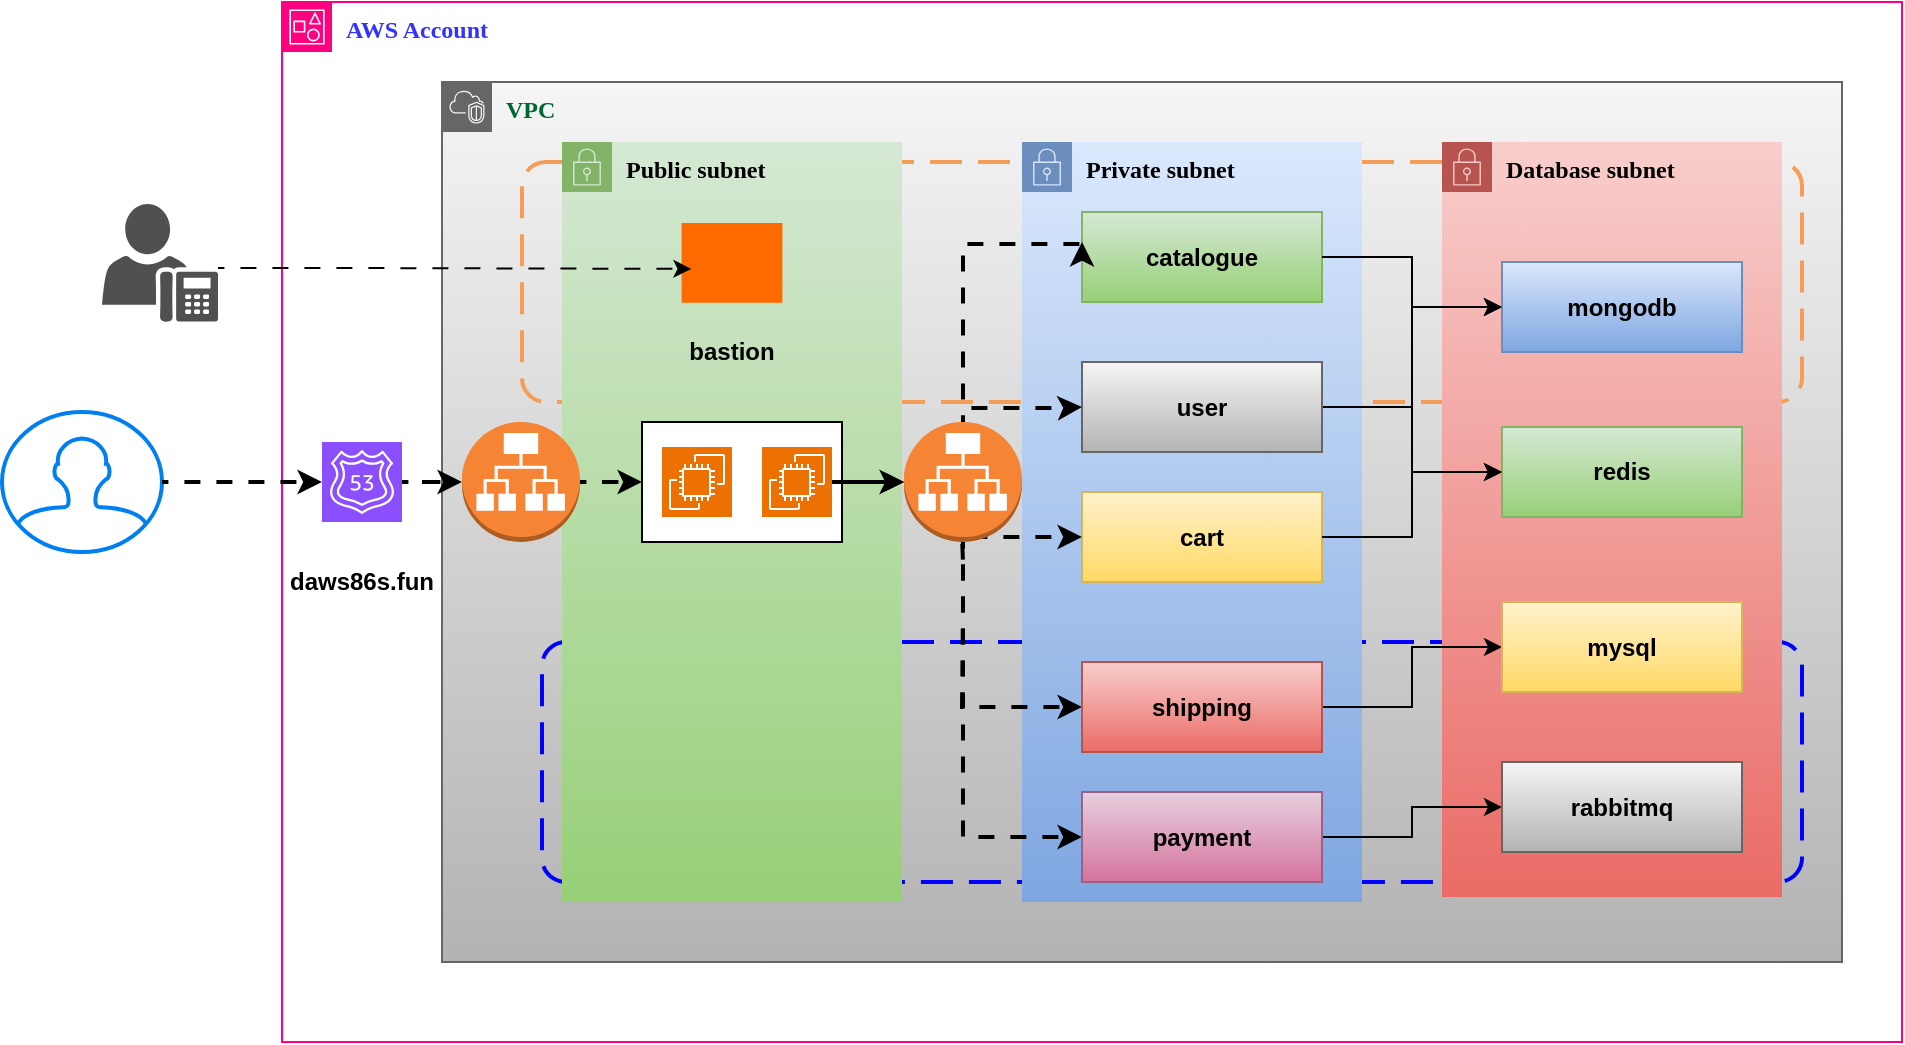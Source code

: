 <mxfile version="28.2.8">
  <diagram name="Page-1" id="GpPFGP3yga9tD4kGkA4m">
    <mxGraphModel dx="1795" dy="563" grid="1" gridSize="10" guides="1" tooltips="1" connect="1" arrows="1" fold="1" page="1" pageScale="1" pageWidth="850" pageHeight="1100" math="0" shadow="0">
      <root>
        <mxCell id="0" />
        <mxCell id="1" parent="0" />
        <mxCell id="2zegyBKfFP5WF218XvZV-1" value="&lt;b&gt;&lt;font face=&quot;Comic Sans MS&quot; style=&quot;color: rgb(51, 51, 255);&quot;&gt;AWS Account&lt;/font&gt;&lt;/b&gt;" style="points=[[0,0],[0.25,0],[0.5,0],[0.75,0],[1,0],[1,0.25],[1,0.5],[1,0.75],[1,1],[0.75,1],[0.5,1],[0.25,1],[0,1],[0,0.75],[0,0.5],[0,0.25]];outlineConnect=0;html=1;whiteSpace=wrap;fontSize=12;fontStyle=0;container=1;pointerEvents=0;collapsible=0;recursiveResize=0;shape=mxgraph.aws4.group;grIcon=mxgraph.aws4.group_account;verticalAlign=top;align=left;spacingLeft=30;dashed=0;strokeColor=#FF0080;" vertex="1" parent="1">
          <mxGeometry x="40" y="40" width="810" height="520" as="geometry" />
        </mxCell>
        <mxCell id="2zegyBKfFP5WF218XvZV-9" value="" style="sketch=0;points=[[0,0,0],[0.25,0,0],[0.5,0,0],[0.75,0,0],[1,0,0],[0,1,0],[0.25,1,0],[0.5,1,0],[0.75,1,0],[1,1,0],[0,0.25,0],[0,0.5,0],[0,0.75,0],[1,0.25,0],[1,0.5,0],[1,0.75,0]];outlineConnect=0;fontColor=#232F3E;fillColor=#8C4FFF;strokeColor=#ffffff;dashed=0;verticalLabelPosition=bottom;verticalAlign=top;align=center;html=1;fontSize=12;fontStyle=0;aspect=fixed;shape=mxgraph.aws4.resourceIcon;resIcon=mxgraph.aws4.route_53;" vertex="1" parent="2zegyBKfFP5WF218XvZV-1">
          <mxGeometry x="20" y="220" width="40" height="40" as="geometry" />
        </mxCell>
        <mxCell id="2zegyBKfFP5WF218XvZV-14" value="&lt;b&gt;daws86s.fun&lt;/b&gt;" style="text;html=1;whiteSpace=wrap;strokeColor=none;fillColor=none;align=center;verticalAlign=middle;rounded=0;" vertex="1" parent="2zegyBKfFP5WF218XvZV-1">
          <mxGeometry x="10" y="275" width="60" height="30" as="geometry" />
        </mxCell>
        <mxCell id="2zegyBKfFP5WF218XvZV-2" value="&lt;font face=&quot;Comic Sans MS&quot; style=&quot;color: rgb(0, 102, 51);&quot;&gt;&lt;b&gt;VPC&lt;/b&gt;&lt;/font&gt;" style="points=[[0,0],[0.25,0],[0.5,0],[0.75,0],[1,0],[1,0.25],[1,0.5],[1,0.75],[1,1],[0.75,1],[0.5,1],[0.25,1],[0,1],[0,0.75],[0,0.5],[0,0.25]];outlineConnect=0;gradientColor=#b3b3b3;html=1;whiteSpace=wrap;fontSize=12;fontStyle=0;container=1;pointerEvents=0;collapsible=0;recursiveResize=0;shape=mxgraph.aws4.group;grIcon=mxgraph.aws4.group_vpc2;strokeColor=#666666;fillColor=#f5f5f5;verticalAlign=top;align=left;spacingLeft=30;dashed=0;" vertex="1" parent="1">
          <mxGeometry x="120" y="80" width="700" height="440" as="geometry" />
        </mxCell>
        <mxCell id="2zegyBKfFP5WF218XvZV-3" value="" style="rounded=1;arcSize=10;dashed=1;strokeColor=#F59D56;fillColor=none;gradientColor=none;dashPattern=8 4;strokeWidth=2;" vertex="1" parent="2zegyBKfFP5WF218XvZV-2">
          <mxGeometry x="40" y="40" width="640" height="120" as="geometry" />
        </mxCell>
        <mxCell id="2zegyBKfFP5WF218XvZV-24" value="" style="edgeStyle=orthogonalEdgeStyle;rounded=0;orthogonalLoop=1;jettySize=auto;html=1;" edge="1" parent="2zegyBKfFP5WF218XvZV-2" source="2zegyBKfFP5WF218XvZV-4" target="2zegyBKfFP5WF218XvZV-23">
          <mxGeometry relative="1" as="geometry" />
        </mxCell>
        <mxCell id="2zegyBKfFP5WF218XvZV-4" value="" style="rounded=1;arcSize=10;dashed=1;strokeColor=#0000FF;fillColor=none;gradientColor=none;dashPattern=8 4;strokeWidth=2;" vertex="1" parent="2zegyBKfFP5WF218XvZV-2">
          <mxGeometry x="50" y="280" width="630" height="120" as="geometry" />
        </mxCell>
        <mxCell id="2zegyBKfFP5WF218XvZV-5" value="&lt;b&gt;&lt;font face=&quot;Comic Sans MS&quot;&gt;Public subnet&lt;/font&gt;&lt;/b&gt;" style="points=[[0,0],[0.25,0],[0.5,0],[0.75,0],[1,0],[1,0.25],[1,0.5],[1,0.75],[1,1],[0.75,1],[0.5,1],[0.25,1],[0,1],[0,0.75],[0,0.5],[0,0.25]];outlineConnect=0;gradientColor=#97d077;html=1;whiteSpace=wrap;fontSize=12;fontStyle=0;container=1;pointerEvents=0;collapsible=0;recursiveResize=0;shape=mxgraph.aws4.group;grIcon=mxgraph.aws4.group_security_group;grStroke=0;strokeColor=#82b366;fillColor=#d5e8d4;verticalAlign=top;align=left;spacingLeft=30;dashed=0;" vertex="1" parent="2zegyBKfFP5WF218XvZV-2">
          <mxGeometry x="60" y="30" width="170" height="380" as="geometry" />
        </mxCell>
        <mxCell id="2zegyBKfFP5WF218XvZV-15" value="" style="rounded=0;whiteSpace=wrap;html=1;" vertex="1" parent="2zegyBKfFP5WF218XvZV-5">
          <mxGeometry x="40" y="140" width="100" height="60" as="geometry" />
        </mxCell>
        <mxCell id="2zegyBKfFP5WF218XvZV-16" value="" style="sketch=0;points=[[0,0,0],[0.25,0,0],[0.5,0,0],[0.75,0,0],[1,0,0],[0,1,0],[0.25,1,0],[0.5,1,0],[0.75,1,0],[1,1,0],[0,0.25,0],[0,0.5,0],[0,0.75,0],[1,0.25,0],[1,0.5,0],[1,0.75,0]];outlineConnect=0;fontColor=#232F3E;fillColor=#ED7100;strokeColor=#ffffff;dashed=0;verticalLabelPosition=bottom;verticalAlign=top;align=center;html=1;fontSize=12;fontStyle=0;aspect=fixed;shape=mxgraph.aws4.resourceIcon;resIcon=mxgraph.aws4.ec2;" vertex="1" parent="2zegyBKfFP5WF218XvZV-5">
          <mxGeometry x="50" y="152.5" width="35" height="35" as="geometry" />
        </mxCell>
        <mxCell id="2zegyBKfFP5WF218XvZV-17" value="" style="sketch=0;points=[[0,0,0],[0.25,0,0],[0.5,0,0],[0.75,0,0],[1,0,0],[0,1,0],[0.25,1,0],[0.5,1,0],[0.75,1,0],[1,1,0],[0,0.25,0],[0,0.5,0],[0,0.75,0],[1,0.25,0],[1,0.5,0],[1,0.75,0]];outlineConnect=0;fontColor=#232F3E;fillColor=#ED7100;strokeColor=#ffffff;dashed=0;verticalLabelPosition=bottom;verticalAlign=top;align=center;html=1;fontSize=12;fontStyle=0;aspect=fixed;shape=mxgraph.aws4.resourceIcon;resIcon=mxgraph.aws4.ec2;" vertex="1" parent="2zegyBKfFP5WF218XvZV-5">
          <mxGeometry x="100" y="152.5" width="35" height="35" as="geometry" />
        </mxCell>
        <mxCell id="2zegyBKfFP5WF218XvZV-6" value="&lt;b&gt;&lt;font face=&quot;Comic Sans MS&quot;&gt;Private subnet&lt;/font&gt;&lt;/b&gt;" style="points=[[0,0],[0.25,0],[0.5,0],[0.75,0],[1,0],[1,0.25],[1,0.5],[1,0.75],[1,1],[0.75,1],[0.5,1],[0.25,1],[0,1],[0,0.75],[0,0.5],[0,0.25]];outlineConnect=0;gradientColor=#7ea6e0;html=1;whiteSpace=wrap;fontSize=12;fontStyle=0;container=1;pointerEvents=0;collapsible=0;recursiveResize=0;shape=mxgraph.aws4.group;grIcon=mxgraph.aws4.group_security_group;grStroke=0;strokeColor=#6c8ebf;fillColor=#dae8fc;verticalAlign=top;align=left;spacingLeft=30;dashed=0;" vertex="1" parent="2zegyBKfFP5WF218XvZV-2">
          <mxGeometry x="290" y="30" width="170" height="380" as="geometry" />
        </mxCell>
        <mxCell id="2zegyBKfFP5WF218XvZV-21" value="&lt;b&gt;catalogue&lt;/b&gt;" style="rounded=0;whiteSpace=wrap;html=1;fillColor=#d5e8d4;gradientColor=#97d077;strokeColor=#82b366;" vertex="1" parent="2zegyBKfFP5WF218XvZV-6">
          <mxGeometry x="30" y="35" width="120" height="45" as="geometry" />
        </mxCell>
        <mxCell id="2zegyBKfFP5WF218XvZV-25" value="&lt;b&gt;cart&lt;/b&gt;" style="rounded=0;whiteSpace=wrap;html=1;fillColor=#fff2cc;gradientColor=#ffd966;strokeColor=#d6b656;" vertex="1" parent="2zegyBKfFP5WF218XvZV-6">
          <mxGeometry x="30" y="175" width="120" height="45" as="geometry" />
        </mxCell>
        <mxCell id="2zegyBKfFP5WF218XvZV-7" value="&lt;b&gt;&lt;font face=&quot;Comic Sans MS&quot;&gt;Database subnet&lt;/font&gt;&lt;/b&gt;" style="points=[[0,0],[0.25,0],[0.5,0],[0.75,0],[1,0],[1,0.25],[1,0.5],[1,0.75],[1,1],[0.75,1],[0.5,1],[0.25,1],[0,1],[0,0.75],[0,0.5],[0,0.25]];outlineConnect=0;gradientColor=#ea6b66;html=1;whiteSpace=wrap;fontSize=12;fontStyle=0;container=1;pointerEvents=0;collapsible=0;recursiveResize=0;shape=mxgraph.aws4.group;grIcon=mxgraph.aws4.group_security_group;grStroke=0;strokeColor=#b85450;fillColor=#f8cecc;verticalAlign=top;align=left;spacingLeft=30;dashed=0;" vertex="1" parent="2zegyBKfFP5WF218XvZV-2">
          <mxGeometry x="500" y="30" width="170" height="377.5" as="geometry" />
        </mxCell>
        <mxCell id="2zegyBKfFP5WF218XvZV-29" value="&lt;b&gt;redis&lt;/b&gt;" style="rounded=0;whiteSpace=wrap;html=1;fillColor=#d5e8d4;gradientColor=#97d077;strokeColor=#82b366;" vertex="1" parent="2zegyBKfFP5WF218XvZV-7">
          <mxGeometry x="30" y="142.5" width="120" height="45" as="geometry" />
        </mxCell>
        <mxCell id="2zegyBKfFP5WF218XvZV-18" style="edgeStyle=orthogonalEdgeStyle;rounded=0;orthogonalLoop=1;jettySize=auto;html=1;entryX=0;entryY=0.5;entryDx=0;entryDy=0;flowAnimation=1;strokeWidth=2;" edge="1" parent="2zegyBKfFP5WF218XvZV-2" source="2zegyBKfFP5WF218XvZV-12" target="2zegyBKfFP5WF218XvZV-15">
          <mxGeometry relative="1" as="geometry" />
        </mxCell>
        <mxCell id="2zegyBKfFP5WF218XvZV-12" value="" style="outlineConnect=0;dashed=0;verticalLabelPosition=bottom;verticalAlign=top;align=center;html=1;shape=mxgraph.aws3.application_load_balancer;fillColor=#F58534;gradientColor=none;" vertex="1" parent="2zegyBKfFP5WF218XvZV-2">
          <mxGeometry x="10" y="170" width="59" height="60" as="geometry" />
        </mxCell>
        <mxCell id="2zegyBKfFP5WF218XvZV-22" style="edgeStyle=orthogonalEdgeStyle;rounded=0;orthogonalLoop=1;jettySize=auto;html=1;exitX=0.5;exitY=0;exitDx=0;exitDy=0;exitPerimeter=0;flowAnimation=1;strokeWidth=2;" edge="1" parent="2zegyBKfFP5WF218XvZV-2" source="2zegyBKfFP5WF218XvZV-19">
          <mxGeometry relative="1" as="geometry">
            <mxPoint x="320" y="80" as="targetPoint" />
            <Array as="points">
              <mxPoint x="261" y="81" />
              <mxPoint x="320" y="81" />
            </Array>
          </mxGeometry>
        </mxCell>
        <mxCell id="2zegyBKfFP5WF218XvZV-39" style="edgeStyle=orthogonalEdgeStyle;rounded=0;orthogonalLoop=1;jettySize=auto;html=1;entryX=0;entryY=0.5;entryDx=0;entryDy=0;flowAnimation=1;strokeWidth=2;" edge="1" parent="2zegyBKfFP5WF218XvZV-2" source="2zegyBKfFP5WF218XvZV-19" target="2zegyBKfFP5WF218XvZV-25">
          <mxGeometry relative="1" as="geometry">
            <Array as="points">
              <mxPoint x="260" y="240" />
              <mxPoint x="260" y="240" />
            </Array>
          </mxGeometry>
        </mxCell>
        <mxCell id="2zegyBKfFP5WF218XvZV-41" style="edgeStyle=orthogonalEdgeStyle;rounded=0;orthogonalLoop=1;jettySize=auto;html=1;entryX=0;entryY=0.5;entryDx=0;entryDy=0;flowAnimation=1;strokeWidth=2;" edge="1" parent="2zegyBKfFP5WF218XvZV-2" source="2zegyBKfFP5WF218XvZV-19" target="2zegyBKfFP5WF218XvZV-26">
          <mxGeometry relative="1" as="geometry">
            <Array as="points">
              <mxPoint x="261" y="263" />
              <mxPoint x="260" y="313" />
            </Array>
          </mxGeometry>
        </mxCell>
        <mxCell id="2zegyBKfFP5WF218XvZV-42" style="edgeStyle=orthogonalEdgeStyle;rounded=0;orthogonalLoop=1;jettySize=auto;html=1;entryX=0;entryY=0.5;entryDx=0;entryDy=0;flowAnimation=1;strokeWidth=2;" edge="1" parent="2zegyBKfFP5WF218XvZV-2" source="2zegyBKfFP5WF218XvZV-19" target="2zegyBKfFP5WF218XvZV-27">
          <mxGeometry relative="1" as="geometry">
            <Array as="points">
              <mxPoint x="261" y="378" />
            </Array>
          </mxGeometry>
        </mxCell>
        <mxCell id="2zegyBKfFP5WF218XvZV-19" value="" style="outlineConnect=0;dashed=0;verticalLabelPosition=bottom;verticalAlign=top;align=center;html=1;shape=mxgraph.aws3.application_load_balancer;fillColor=#F58534;gradientColor=none;" vertex="1" parent="2zegyBKfFP5WF218XvZV-2">
          <mxGeometry x="231" y="170" width="59" height="60" as="geometry" />
        </mxCell>
        <mxCell id="2zegyBKfFP5WF218XvZV-20" style="edgeStyle=orthogonalEdgeStyle;rounded=0;orthogonalLoop=1;jettySize=auto;html=1;flowAnimation=1;" edge="1" parent="2zegyBKfFP5WF218XvZV-2" source="2zegyBKfFP5WF218XvZV-15" target="2zegyBKfFP5WF218XvZV-19">
          <mxGeometry relative="1" as="geometry" />
        </mxCell>
        <mxCell id="2zegyBKfFP5WF218XvZV-44" style="edgeStyle=orthogonalEdgeStyle;rounded=0;orthogonalLoop=1;jettySize=auto;html=1;entryX=0;entryY=0.5;entryDx=0;entryDy=0;" edge="1" parent="2zegyBKfFP5WF218XvZV-2" source="2zegyBKfFP5WF218XvZV-23" target="2zegyBKfFP5WF218XvZV-28">
          <mxGeometry relative="1" as="geometry" />
        </mxCell>
        <mxCell id="2zegyBKfFP5WF218XvZV-45" style="edgeStyle=orthogonalEdgeStyle;rounded=0;orthogonalLoop=1;jettySize=auto;html=1;flowAnimation=0;" edge="1" parent="2zegyBKfFP5WF218XvZV-2" source="2zegyBKfFP5WF218XvZV-23" target="2zegyBKfFP5WF218XvZV-29">
          <mxGeometry relative="1" as="geometry" />
        </mxCell>
        <mxCell id="2zegyBKfFP5WF218XvZV-23" value="&lt;b&gt;user&lt;/b&gt;" style="rounded=0;whiteSpace=wrap;html=1;fillColor=#f5f5f5;gradientColor=#b3b3b3;strokeColor=#666666;" vertex="1" parent="2zegyBKfFP5WF218XvZV-2">
          <mxGeometry x="320" y="140" width="120" height="45" as="geometry" />
        </mxCell>
        <mxCell id="2zegyBKfFP5WF218XvZV-47" style="edgeStyle=orthogonalEdgeStyle;rounded=0;orthogonalLoop=1;jettySize=auto;html=1;entryX=0;entryY=0.5;entryDx=0;entryDy=0;" edge="1" parent="2zegyBKfFP5WF218XvZV-2" source="2zegyBKfFP5WF218XvZV-26" target="2zegyBKfFP5WF218XvZV-30">
          <mxGeometry relative="1" as="geometry" />
        </mxCell>
        <mxCell id="2zegyBKfFP5WF218XvZV-26" value="&lt;b&gt;shipping&lt;/b&gt;" style="rounded=0;whiteSpace=wrap;html=1;fillColor=#f8cecc;gradientColor=#ea6b66;strokeColor=#b85450;" vertex="1" parent="2zegyBKfFP5WF218XvZV-2">
          <mxGeometry x="320" y="290" width="120" height="45" as="geometry" />
        </mxCell>
        <mxCell id="2zegyBKfFP5WF218XvZV-48" style="edgeStyle=orthogonalEdgeStyle;rounded=0;orthogonalLoop=1;jettySize=auto;html=1;" edge="1" parent="2zegyBKfFP5WF218XvZV-2" source="2zegyBKfFP5WF218XvZV-27" target="2zegyBKfFP5WF218XvZV-31">
          <mxGeometry relative="1" as="geometry" />
        </mxCell>
        <mxCell id="2zegyBKfFP5WF218XvZV-27" value="&lt;b&gt;payment&lt;/b&gt;" style="rounded=0;whiteSpace=wrap;html=1;fillColor=#e6d0de;gradientColor=#d5739d;strokeColor=#996185;" vertex="1" parent="2zegyBKfFP5WF218XvZV-2">
          <mxGeometry x="320" y="355" width="120" height="45" as="geometry" />
        </mxCell>
        <mxCell id="2zegyBKfFP5WF218XvZV-28" value="&lt;b&gt;mongodb&lt;/b&gt;" style="rounded=0;whiteSpace=wrap;html=1;fillColor=#dae8fc;gradientColor=#7ea6e0;strokeColor=#6c8ebf;" vertex="1" parent="2zegyBKfFP5WF218XvZV-2">
          <mxGeometry x="530" y="90" width="120" height="45" as="geometry" />
        </mxCell>
        <mxCell id="2zegyBKfFP5WF218XvZV-30" value="&lt;b&gt;mysql&lt;/b&gt;" style="rounded=0;whiteSpace=wrap;html=1;fillColor=#fff2cc;gradientColor=#ffd966;strokeColor=#d6b656;" vertex="1" parent="2zegyBKfFP5WF218XvZV-2">
          <mxGeometry x="530" y="260" width="120" height="45" as="geometry" />
        </mxCell>
        <mxCell id="2zegyBKfFP5WF218XvZV-31" value="&lt;b&gt;rabbitmq&lt;/b&gt;" style="rounded=0;whiteSpace=wrap;html=1;fillColor=#f5f5f5;gradientColor=#b3b3b3;strokeColor=#666666;" vertex="1" parent="2zegyBKfFP5WF218XvZV-2">
          <mxGeometry x="530" y="340" width="120" height="45" as="geometry" />
        </mxCell>
        <mxCell id="2zegyBKfFP5WF218XvZV-32" style="edgeStyle=orthogonalEdgeStyle;rounded=0;orthogonalLoop=1;jettySize=auto;html=1;flowAnimation=0;strokeWidth=1;" edge="1" parent="2zegyBKfFP5WF218XvZV-2" source="2zegyBKfFP5WF218XvZV-21" target="2zegyBKfFP5WF218XvZV-28">
          <mxGeometry relative="1" as="geometry" />
        </mxCell>
        <mxCell id="2zegyBKfFP5WF218XvZV-34" value="&lt;b&gt;bastion&lt;/b&gt;" style="text;html=1;whiteSpace=wrap;strokeColor=none;fillColor=none;align=center;verticalAlign=middle;rounded=0;" vertex="1" parent="2zegyBKfFP5WF218XvZV-2">
          <mxGeometry x="115" y="120" width="60" height="30" as="geometry" />
        </mxCell>
        <mxCell id="2zegyBKfFP5WF218XvZV-33" value="" style="points=[];aspect=fixed;html=1;align=center;shadow=0;dashed=0;fillColor=#FF6A00;strokeColor=none;shape=mxgraph.alibaba_cloud.bastionhost;" vertex="1" parent="2zegyBKfFP5WF218XvZV-2">
          <mxGeometry x="119.8" y="70.5" width="50.4" height="39.9" as="geometry" />
        </mxCell>
        <mxCell id="2zegyBKfFP5WF218XvZV-38" style="edgeStyle=orthogonalEdgeStyle;rounded=0;orthogonalLoop=1;jettySize=auto;html=1;entryX=0;entryY=0.5;entryDx=0;entryDy=0;flowAnimation=1;strokeWidth=2;" edge="1" parent="2zegyBKfFP5WF218XvZV-2" source="2zegyBKfFP5WF218XvZV-19" target="2zegyBKfFP5WF218XvZV-23">
          <mxGeometry relative="1" as="geometry">
            <Array as="points">
              <mxPoint x="261" y="163" />
              <mxPoint x="310" y="163" />
            </Array>
          </mxGeometry>
        </mxCell>
        <mxCell id="2zegyBKfFP5WF218XvZV-43" value="" style="edgeStyle=orthogonalEdgeStyle;rounded=0;orthogonalLoop=1;jettySize=auto;html=1;strokeWidth=2;" edge="1" parent="2zegyBKfFP5WF218XvZV-2" source="2zegyBKfFP5WF218XvZV-17" target="2zegyBKfFP5WF218XvZV-19">
          <mxGeometry relative="1" as="geometry" />
        </mxCell>
        <mxCell id="2zegyBKfFP5WF218XvZV-46" style="edgeStyle=orthogonalEdgeStyle;rounded=0;orthogonalLoop=1;jettySize=auto;html=1;entryX=0;entryY=0.5;entryDx=0;entryDy=0;" edge="1" parent="2zegyBKfFP5WF218XvZV-2" source="2zegyBKfFP5WF218XvZV-25" target="2zegyBKfFP5WF218XvZV-29">
          <mxGeometry relative="1" as="geometry" />
        </mxCell>
        <mxCell id="2zegyBKfFP5WF218XvZV-8" value="" style="html=1;verticalLabelPosition=bottom;align=center;labelBackgroundColor=#ffffff;verticalAlign=top;strokeWidth=2;strokeColor=#0080F0;shadow=0;dashed=0;shape=mxgraph.ios7.icons.user;" vertex="1" parent="1">
          <mxGeometry x="-100" y="245" width="80" height="70" as="geometry" />
        </mxCell>
        <mxCell id="2zegyBKfFP5WF218XvZV-10" style="edgeStyle=orthogonalEdgeStyle;rounded=0;orthogonalLoop=1;jettySize=auto;html=1;entryX=0;entryY=0.5;entryDx=0;entryDy=0;entryPerimeter=0;flowAnimation=1;strokeWidth=2;" edge="1" parent="1" source="2zegyBKfFP5WF218XvZV-8" target="2zegyBKfFP5WF218XvZV-9">
          <mxGeometry relative="1" as="geometry" />
        </mxCell>
        <mxCell id="2zegyBKfFP5WF218XvZV-13" style="edgeStyle=orthogonalEdgeStyle;rounded=0;orthogonalLoop=1;jettySize=auto;html=1;flowAnimation=1;strokeWidth=2;" edge="1" parent="1" source="2zegyBKfFP5WF218XvZV-9" target="2zegyBKfFP5WF218XvZV-12">
          <mxGeometry relative="1" as="geometry" />
        </mxCell>
        <mxCell id="2zegyBKfFP5WF218XvZV-36" value="" style="sketch=0;pointerEvents=1;shadow=0;dashed=0;html=1;strokeColor=none;fillColor=#505050;labelPosition=center;verticalLabelPosition=bottom;verticalAlign=top;outlineConnect=0;align=center;shape=mxgraph.office.users.um_enabled_user;" vertex="1" parent="1">
          <mxGeometry x="-50" y="140.95" width="58" height="59" as="geometry" />
        </mxCell>
        <mxCell id="2zegyBKfFP5WF218XvZV-37" style="edgeStyle=orthogonalEdgeStyle;rounded=0;orthogonalLoop=1;jettySize=auto;html=1;entryX=0.097;entryY=0.575;entryDx=0;entryDy=0;entryPerimeter=0;flowAnimation=1;" edge="1" parent="1" source="2zegyBKfFP5WF218XvZV-36" target="2zegyBKfFP5WF218XvZV-33">
          <mxGeometry relative="1" as="geometry">
            <Array as="points">
              <mxPoint x="70" y="173" />
              <mxPoint x="70" y="173" />
            </Array>
          </mxGeometry>
        </mxCell>
      </root>
    </mxGraphModel>
  </diagram>
</mxfile>

